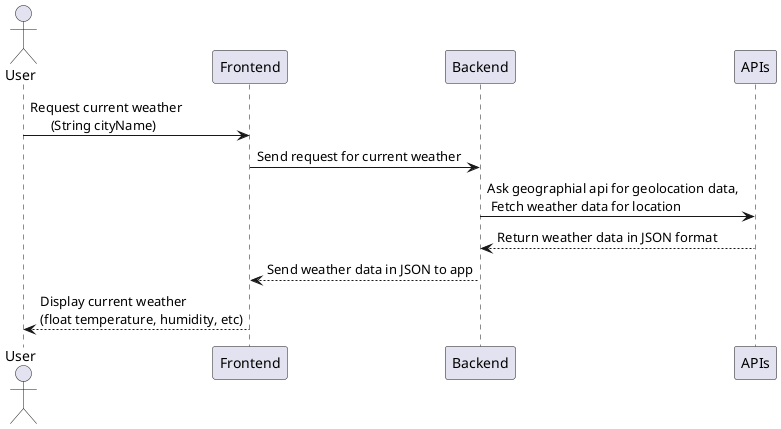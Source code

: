@startuml
actor User
participant "Frontend" as Frontend
participant "Backend" as Backend
participant "APIs" as API

User -> Frontend : Request current weather \n      (String cityName)
Frontend -> Backend : Send request for current weather
Backend -> API : Ask geographial api for geolocation data,\n Fetch weather data for location
API --> Backend : Return weather data in JSON format
Backend --> Frontend : Send weather data in JSON to app
Frontend --> User : Display current weather\n(float temperature, humidity, etc)
@enduml